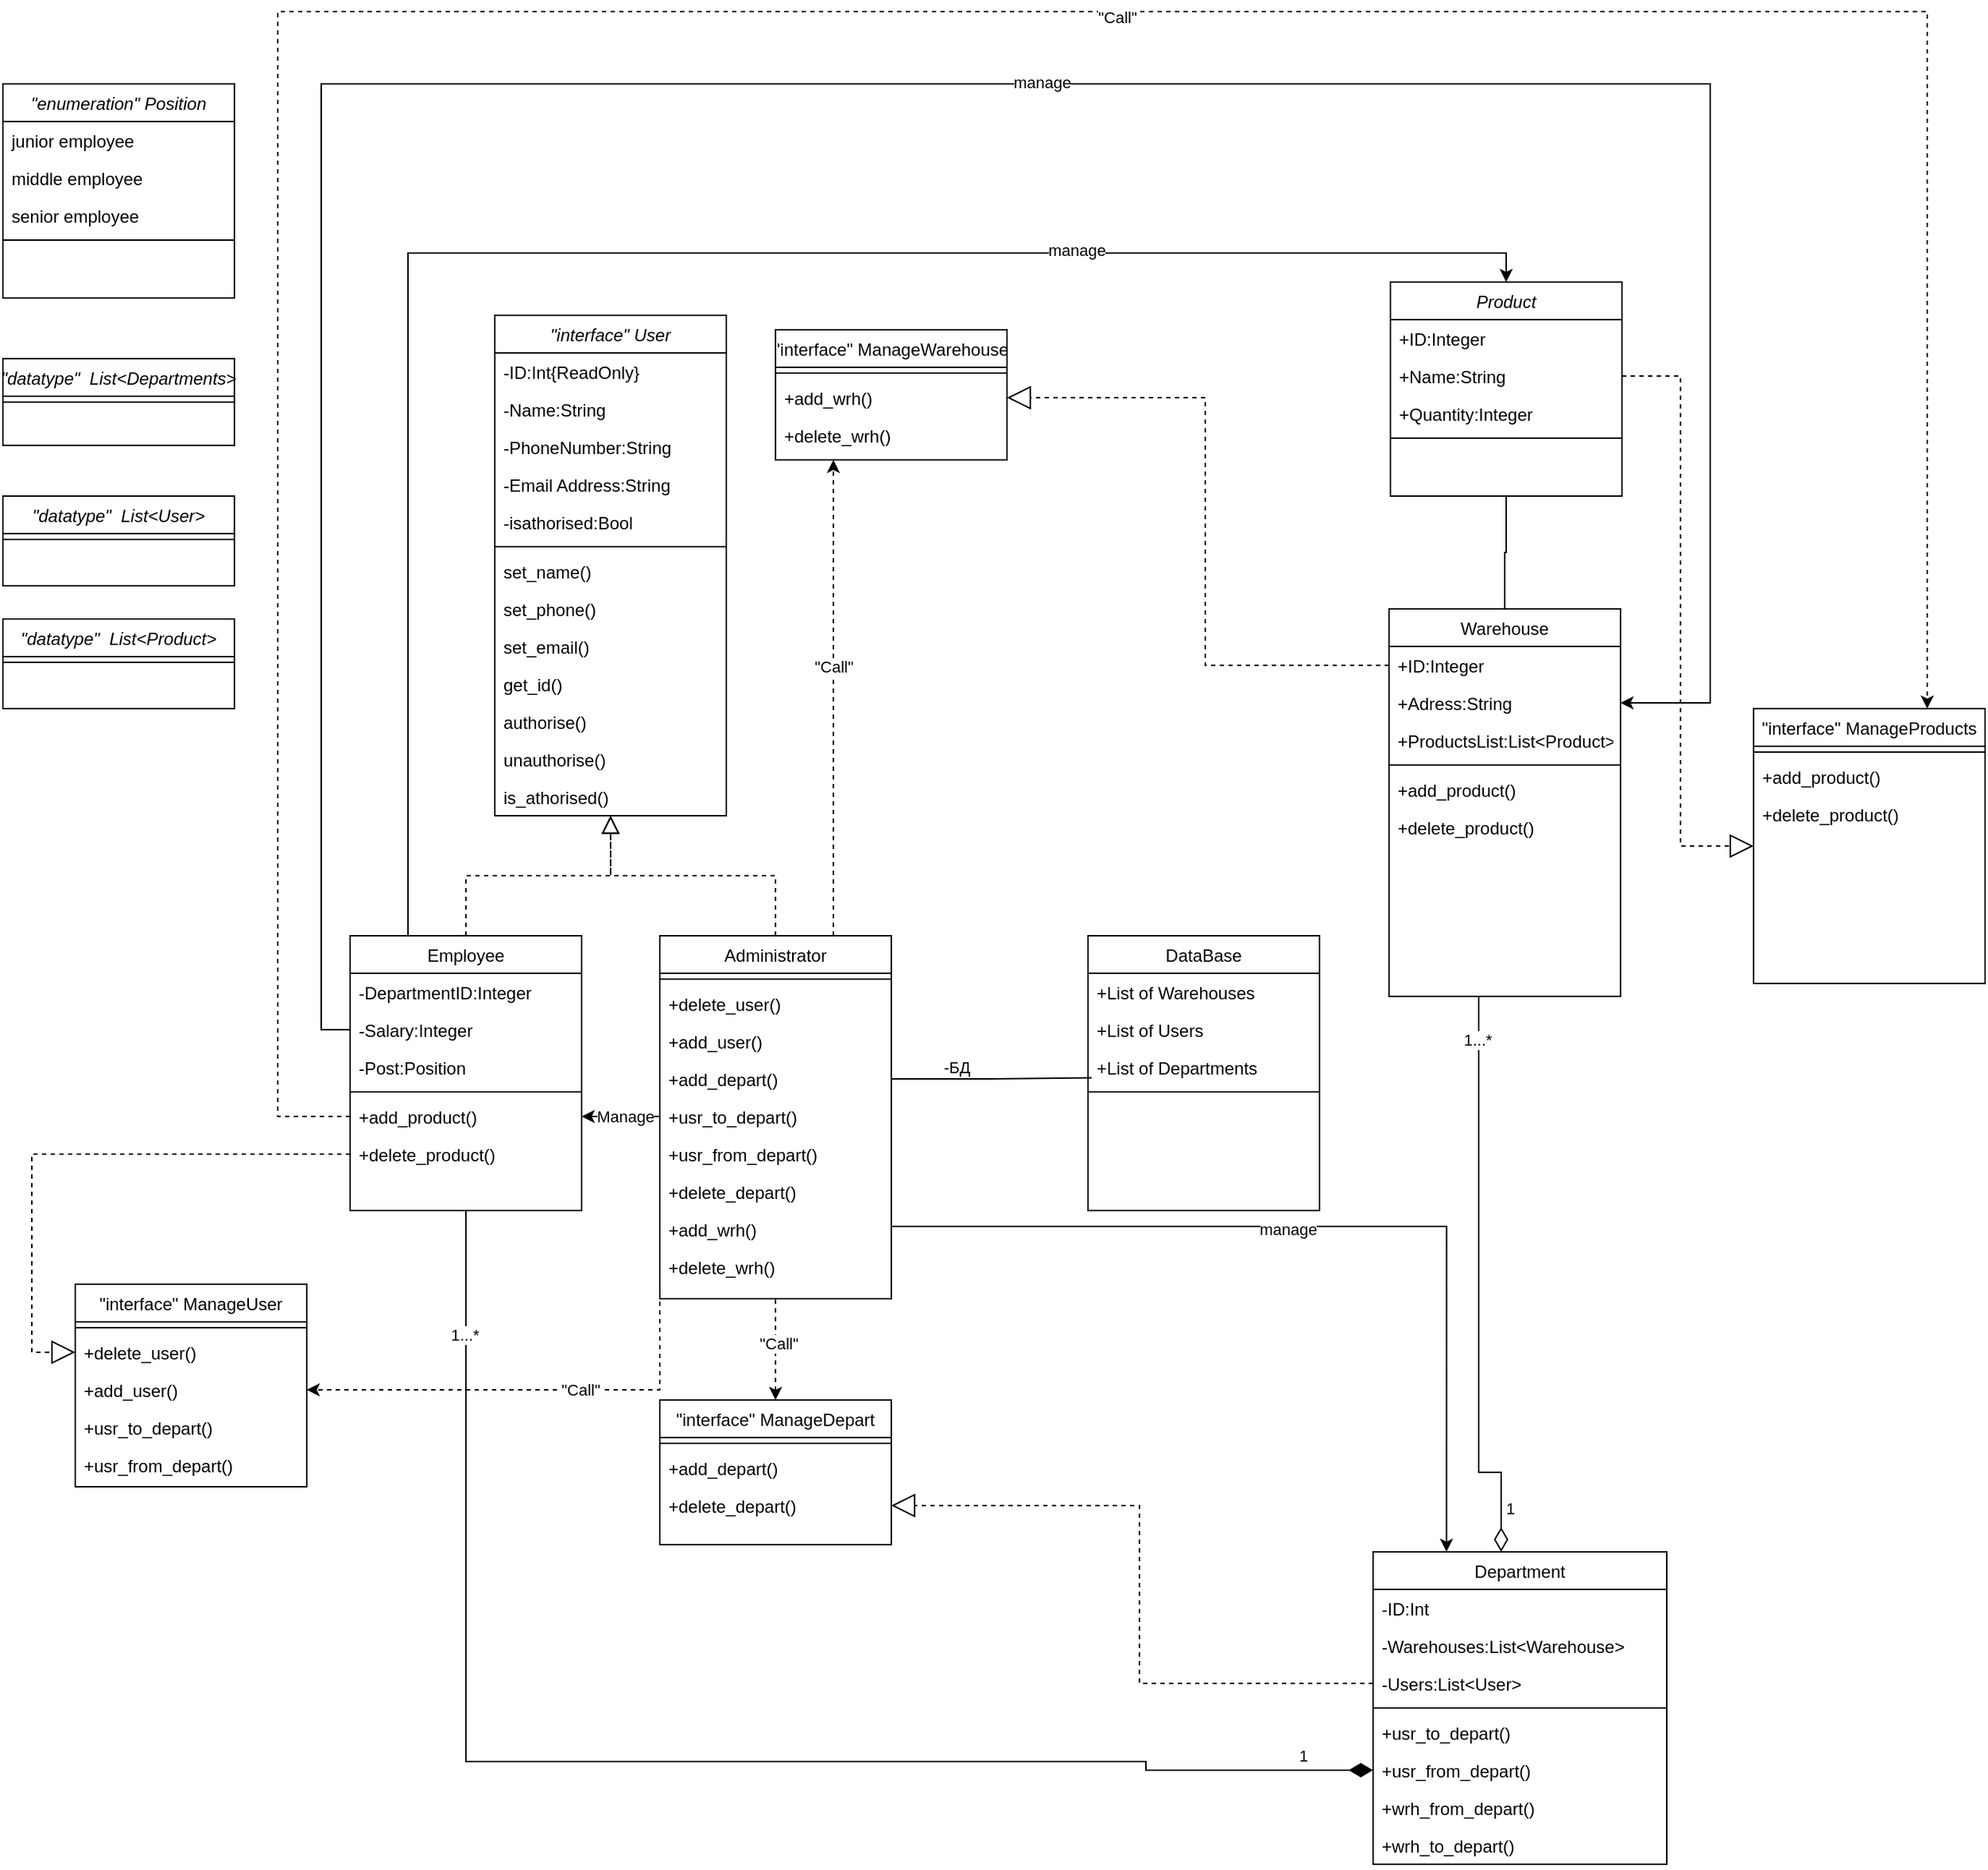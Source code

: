<mxfile version="24.0.5" type="device">
  <diagram id="C5RBs43oDa-KdzZeNtuy" name="Page-1">
    <mxGraphModel dx="3695" dy="2661" grid="1" gridSize="10" guides="1" tooltips="1" connect="1" arrows="1" fold="1" page="1" pageScale="1" pageWidth="827" pageHeight="1169" math="0" shadow="0">
      <root>
        <mxCell id="WIyWlLk6GJQsqaUBKTNV-0" />
        <mxCell id="WIyWlLk6GJQsqaUBKTNV-1" parent="WIyWlLk6GJQsqaUBKTNV-0" />
        <mxCell id="zkfFHV4jXpPFQw0GAbJ--0" value="&quot;interface&quot; User" style="swimlane;fontStyle=2;align=center;verticalAlign=top;childLayout=stackLayout;horizontal=1;startSize=26;horizontalStack=0;resizeParent=1;resizeLast=0;collapsible=1;marginBottom=0;rounded=0;shadow=0;strokeWidth=1;" parent="WIyWlLk6GJQsqaUBKTNV-1" vertex="1">
          <mxGeometry x="220" y="-210" width="160" height="346" as="geometry">
            <mxRectangle x="230" y="140" width="160" height="26" as="alternateBounds" />
          </mxGeometry>
        </mxCell>
        <mxCell id="sS9uM2p7L2tLssaOrAef-76" value="-ID:Int{ReadOnly}" style="text;align=left;verticalAlign=top;spacingLeft=4;spacingRight=4;overflow=hidden;rotatable=0;points=[[0,0.5],[1,0.5]];portConstraint=eastwest;" parent="zkfFHV4jXpPFQw0GAbJ--0" vertex="1">
          <mxGeometry y="26" width="160" height="26" as="geometry" />
        </mxCell>
        <mxCell id="zkfFHV4jXpPFQw0GAbJ--1" value="-Name:String" style="text;align=left;verticalAlign=top;spacingLeft=4;spacingRight=4;overflow=hidden;rotatable=0;points=[[0,0.5],[1,0.5]];portConstraint=eastwest;" parent="zkfFHV4jXpPFQw0GAbJ--0" vertex="1">
          <mxGeometry y="52" width="160" height="26" as="geometry" />
        </mxCell>
        <mxCell id="zkfFHV4jXpPFQw0GAbJ--2" value="-PhoneNumber:String" style="text;align=left;verticalAlign=top;spacingLeft=4;spacingRight=4;overflow=hidden;rotatable=0;points=[[0,0.5],[1,0.5]];portConstraint=eastwest;rounded=0;shadow=0;html=0;" parent="zkfFHV4jXpPFQw0GAbJ--0" vertex="1">
          <mxGeometry y="78" width="160" height="26" as="geometry" />
        </mxCell>
        <mxCell id="zkfFHV4jXpPFQw0GAbJ--3" value="-Email Address:String" style="text;align=left;verticalAlign=top;spacingLeft=4;spacingRight=4;overflow=hidden;rotatable=0;points=[[0,0.5],[1,0.5]];portConstraint=eastwest;rounded=0;shadow=0;html=0;" parent="zkfFHV4jXpPFQw0GAbJ--0" vertex="1">
          <mxGeometry y="104" width="160" height="26" as="geometry" />
        </mxCell>
        <mxCell id="sS9uM2p7L2tLssaOrAef-97" value="-isathorised:Bool" style="text;align=left;verticalAlign=top;spacingLeft=4;spacingRight=4;overflow=hidden;rotatable=0;points=[[0,0.5],[1,0.5]];portConstraint=eastwest;rounded=0;shadow=0;html=0;" parent="zkfFHV4jXpPFQw0GAbJ--0" vertex="1">
          <mxGeometry y="130" width="160" height="26" as="geometry" />
        </mxCell>
        <mxCell id="zkfFHV4jXpPFQw0GAbJ--4" value="" style="line;html=1;strokeWidth=1;align=left;verticalAlign=middle;spacingTop=-1;spacingLeft=3;spacingRight=3;rotatable=0;labelPosition=right;points=[];portConstraint=eastwest;" parent="zkfFHV4jXpPFQw0GAbJ--0" vertex="1">
          <mxGeometry y="156" width="160" height="8" as="geometry" />
        </mxCell>
        <mxCell id="sS9uM2p7L2tLssaOrAef-62" value="set_name()" style="text;align=left;verticalAlign=top;spacingLeft=4;spacingRight=4;overflow=hidden;rotatable=0;points=[[0,0.5],[1,0.5]];portConstraint=eastwest;rounded=0;shadow=0;html=0;" parent="zkfFHV4jXpPFQw0GAbJ--0" vertex="1">
          <mxGeometry y="164" width="160" height="26" as="geometry" />
        </mxCell>
        <mxCell id="sS9uM2p7L2tLssaOrAef-64" value="set_phone()" style="text;align=left;verticalAlign=top;spacingLeft=4;spacingRight=4;overflow=hidden;rotatable=0;points=[[0,0.5],[1,0.5]];portConstraint=eastwest;rounded=0;shadow=0;html=0;" parent="zkfFHV4jXpPFQw0GAbJ--0" vertex="1">
          <mxGeometry y="190" width="160" height="26" as="geometry" />
        </mxCell>
        <mxCell id="sS9uM2p7L2tLssaOrAef-63" value="set_email()" style="text;align=left;verticalAlign=top;spacingLeft=4;spacingRight=4;overflow=hidden;rotatable=0;points=[[0,0.5],[1,0.5]];portConstraint=eastwest;rounded=0;shadow=0;html=0;" parent="zkfFHV4jXpPFQw0GAbJ--0" vertex="1">
          <mxGeometry y="216" width="160" height="26" as="geometry" />
        </mxCell>
        <mxCell id="sS9uM2p7L2tLssaOrAef-95" value="get_id()" style="text;align=left;verticalAlign=top;spacingLeft=4;spacingRight=4;overflow=hidden;rotatable=0;points=[[0,0.5],[1,0.5]];portConstraint=eastwest;rounded=0;shadow=0;html=0;" parent="zkfFHV4jXpPFQw0GAbJ--0" vertex="1">
          <mxGeometry y="242" width="160" height="26" as="geometry" />
        </mxCell>
        <mxCell id="sS9uM2p7L2tLssaOrAef-98" value="authorise()" style="text;align=left;verticalAlign=top;spacingLeft=4;spacingRight=4;overflow=hidden;rotatable=0;points=[[0,0.5],[1,0.5]];portConstraint=eastwest;rounded=0;shadow=0;html=0;" parent="zkfFHV4jXpPFQw0GAbJ--0" vertex="1">
          <mxGeometry y="268" width="160" height="26" as="geometry" />
        </mxCell>
        <mxCell id="sS9uM2p7L2tLssaOrAef-99" value="unauthorise()" style="text;align=left;verticalAlign=top;spacingLeft=4;spacingRight=4;overflow=hidden;rotatable=0;points=[[0,0.5],[1,0.5]];portConstraint=eastwest;rounded=0;shadow=0;html=0;" parent="zkfFHV4jXpPFQw0GAbJ--0" vertex="1">
          <mxGeometry y="294" width="160" height="26" as="geometry" />
        </mxCell>
        <mxCell id="sS9uM2p7L2tLssaOrAef-100" value="is_athorised()" style="text;align=left;verticalAlign=top;spacingLeft=4;spacingRight=4;overflow=hidden;rotatable=0;points=[[0,0.5],[1,0.5]];portConstraint=eastwest;rounded=0;shadow=0;html=0;" parent="zkfFHV4jXpPFQw0GAbJ--0" vertex="1">
          <mxGeometry y="320" width="160" height="26" as="geometry" />
        </mxCell>
        <mxCell id="sS9uM2p7L2tLssaOrAef-124" style="edgeStyle=orthogonalEdgeStyle;rounded=0;orthogonalLoop=1;jettySize=auto;html=1;exitX=0.25;exitY=0;exitDx=0;exitDy=0;entryX=0.5;entryY=0;entryDx=0;entryDy=0;" parent="WIyWlLk6GJQsqaUBKTNV-1" source="zkfFHV4jXpPFQw0GAbJ--6" target="sS9uM2p7L2tLssaOrAef-20" edge="1">
          <mxGeometry relative="1" as="geometry" />
        </mxCell>
        <mxCell id="sS9uM2p7L2tLssaOrAef-125" value="manage" style="edgeLabel;html=1;align=center;verticalAlign=middle;resizable=0;points=[];" parent="sS9uM2p7L2tLssaOrAef-124" vertex="1" connectable="0">
          <mxGeometry x="0.493" y="2" relative="1" as="geometry">
            <mxPoint as="offset" />
          </mxGeometry>
        </mxCell>
        <mxCell id="zkfFHV4jXpPFQw0GAbJ--6" value="Employee" style="swimlane;fontStyle=0;align=center;verticalAlign=top;childLayout=stackLayout;horizontal=1;startSize=26;horizontalStack=0;resizeParent=1;resizeLast=0;collapsible=1;marginBottom=0;rounded=0;shadow=0;strokeWidth=1;" parent="WIyWlLk6GJQsqaUBKTNV-1" vertex="1">
          <mxGeometry x="120" y="219" width="160" height="190" as="geometry">
            <mxRectangle x="130" y="380" width="160" height="26" as="alternateBounds" />
          </mxGeometry>
        </mxCell>
        <mxCell id="sS9uM2p7L2tLssaOrAef-37" value="-DepartmentID:Integer" style="text;align=left;verticalAlign=top;spacingLeft=4;spacingRight=4;overflow=hidden;rotatable=0;points=[[0,0.5],[1,0.5]];portConstraint=eastwest;" parent="zkfFHV4jXpPFQw0GAbJ--6" vertex="1">
          <mxGeometry y="26" width="160" height="26" as="geometry" />
        </mxCell>
        <mxCell id="zkfFHV4jXpPFQw0GAbJ--8" value="-Salary:Integer" style="text;align=left;verticalAlign=top;spacingLeft=4;spacingRight=4;overflow=hidden;rotatable=0;points=[[0,0.5],[1,0.5]];portConstraint=eastwest;rounded=0;shadow=0;html=0;" parent="zkfFHV4jXpPFQw0GAbJ--6" vertex="1">
          <mxGeometry y="52" width="160" height="26" as="geometry" />
        </mxCell>
        <mxCell id="sS9uM2p7L2tLssaOrAef-0" value="-Post:Position" style="text;align=left;verticalAlign=top;spacingLeft=4;spacingRight=4;overflow=hidden;rotatable=0;points=[[0,0.5],[1,0.5]];portConstraint=eastwest;rounded=0;shadow=0;html=0;" parent="zkfFHV4jXpPFQw0GAbJ--6" vertex="1">
          <mxGeometry y="78" width="160" height="26" as="geometry" />
        </mxCell>
        <mxCell id="zkfFHV4jXpPFQw0GAbJ--9" value="" style="line;html=1;strokeWidth=1;align=left;verticalAlign=middle;spacingTop=-1;spacingLeft=3;spacingRight=3;rotatable=0;labelPosition=right;points=[];portConstraint=eastwest;" parent="zkfFHV4jXpPFQw0GAbJ--6" vertex="1">
          <mxGeometry y="104" width="160" height="8" as="geometry" />
        </mxCell>
        <mxCell id="sS9uM2p7L2tLssaOrAef-60" value="+add_product()" style="text;align=left;verticalAlign=top;spacingLeft=4;spacingRight=4;overflow=hidden;rotatable=0;points=[[0,0.5],[1,0.5]];portConstraint=eastwest;rounded=0;shadow=0;html=0;" parent="zkfFHV4jXpPFQw0GAbJ--6" vertex="1">
          <mxGeometry y="112" width="160" height="26" as="geometry" />
        </mxCell>
        <mxCell id="sS9uM2p7L2tLssaOrAef-61" value="+delete_product()" style="text;align=left;verticalAlign=top;spacingLeft=4;spacingRight=4;overflow=hidden;rotatable=0;points=[[0,0.5],[1,0.5]];portConstraint=eastwest;rounded=0;shadow=0;html=0;" parent="zkfFHV4jXpPFQw0GAbJ--6" vertex="1">
          <mxGeometry y="138" width="160" height="26" as="geometry" />
        </mxCell>
        <mxCell id="zkfFHV4jXpPFQw0GAbJ--12" value="" style="endArrow=block;endSize=10;endFill=0;shadow=0;strokeWidth=1;rounded=0;edgeStyle=elbowEdgeStyle;elbow=vertical;dashed=1;" parent="WIyWlLk6GJQsqaUBKTNV-1" source="zkfFHV4jXpPFQw0GAbJ--6" target="zkfFHV4jXpPFQw0GAbJ--0" edge="1">
          <mxGeometry width="160" relative="1" as="geometry">
            <mxPoint x="200" y="203" as="sourcePoint" />
            <mxPoint x="200" y="203" as="targetPoint" />
          </mxGeometry>
        </mxCell>
        <mxCell id="sS9uM2p7L2tLssaOrAef-120" style="edgeStyle=orthogonalEdgeStyle;rounded=0;orthogonalLoop=1;jettySize=auto;html=1;entryX=0.25;entryY=0;entryDx=0;entryDy=0;exitX=1;exitY=0.5;exitDx=0;exitDy=0;" parent="WIyWlLk6GJQsqaUBKTNV-1" source="sS9uM2p7L2tLssaOrAef-116" target="sS9uM2p7L2tLssaOrAef-45" edge="1">
          <mxGeometry relative="1" as="geometry">
            <Array as="points">
              <mxPoint x="494" y="420" />
              <mxPoint x="878" y="420" />
            </Array>
            <mxPoint x="590" y="420" as="sourcePoint" />
          </mxGeometry>
        </mxCell>
        <mxCell id="sS9uM2p7L2tLssaOrAef-122" value="manage" style="edgeLabel;html=1;align=center;verticalAlign=middle;resizable=0;points=[];" parent="sS9uM2p7L2tLssaOrAef-120" vertex="1" connectable="0">
          <mxGeometry x="-0.073" y="-2" relative="1" as="geometry">
            <mxPoint x="-7" as="offset" />
          </mxGeometry>
        </mxCell>
        <mxCell id="lRA7MdxwL0BFrBnsoR9K-35" style="edgeStyle=orthogonalEdgeStyle;rounded=0;orthogonalLoop=1;jettySize=auto;html=1;exitX=0.75;exitY=0;exitDx=0;exitDy=0;entryX=0.25;entryY=1;entryDx=0;entryDy=0;dashed=1;" edge="1" parent="WIyWlLk6GJQsqaUBKTNV-1" source="zkfFHV4jXpPFQw0GAbJ--13" target="lRA7MdxwL0BFrBnsoR9K-24">
          <mxGeometry relative="1" as="geometry" />
        </mxCell>
        <mxCell id="lRA7MdxwL0BFrBnsoR9K-36" value="&quot;Call&quot;" style="edgeLabel;html=1;align=center;verticalAlign=middle;resizable=0;points=[];" vertex="1" connectable="0" parent="lRA7MdxwL0BFrBnsoR9K-35">
          <mxGeometry x="0.13" relative="1" as="geometry">
            <mxPoint as="offset" />
          </mxGeometry>
        </mxCell>
        <mxCell id="zkfFHV4jXpPFQw0GAbJ--13" value="Administrator" style="swimlane;fontStyle=0;align=center;verticalAlign=top;childLayout=stackLayout;horizontal=1;startSize=26;horizontalStack=0;resizeParent=1;resizeLast=0;collapsible=1;marginBottom=0;rounded=0;shadow=0;strokeWidth=1;" parent="WIyWlLk6GJQsqaUBKTNV-1" vertex="1">
          <mxGeometry x="334" y="219" width="160" height="251" as="geometry">
            <mxRectangle x="340" y="380" width="170" height="26" as="alternateBounds" />
          </mxGeometry>
        </mxCell>
        <mxCell id="zkfFHV4jXpPFQw0GAbJ--15" value="" style="line;html=1;strokeWidth=1;align=left;verticalAlign=middle;spacingTop=-1;spacingLeft=3;spacingRight=3;rotatable=0;labelPosition=right;points=[];portConstraint=eastwest;" parent="zkfFHV4jXpPFQw0GAbJ--13" vertex="1">
          <mxGeometry y="26" width="160" height="8" as="geometry" />
        </mxCell>
        <mxCell id="sS9uM2p7L2tLssaOrAef-28" value="+delete_user()" style="text;align=left;verticalAlign=top;spacingLeft=4;spacingRight=4;overflow=hidden;rotatable=0;points=[[0,0.5],[1,0.5]];portConstraint=eastwest;rounded=0;shadow=0;html=0;" parent="zkfFHV4jXpPFQw0GAbJ--13" vertex="1">
          <mxGeometry y="34" width="160" height="26" as="geometry" />
        </mxCell>
        <mxCell id="sS9uM2p7L2tLssaOrAef-29" value="+add_user()" style="text;align=left;verticalAlign=top;spacingLeft=4;spacingRight=4;overflow=hidden;rotatable=0;points=[[0,0.5],[1,0.5]];portConstraint=eastwest;rounded=0;shadow=0;html=0;" parent="zkfFHV4jXpPFQw0GAbJ--13" vertex="1">
          <mxGeometry y="60" width="160" height="26" as="geometry" />
        </mxCell>
        <mxCell id="sS9uM2p7L2tLssaOrAef-79" value="+add_depart()" style="text;align=left;verticalAlign=top;spacingLeft=4;spacingRight=4;overflow=hidden;rotatable=0;points=[[0,0.5],[1,0.5]];portConstraint=eastwest;rounded=0;shadow=0;html=0;" parent="zkfFHV4jXpPFQw0GAbJ--13" vertex="1">
          <mxGeometry y="86" width="160" height="26" as="geometry" />
        </mxCell>
        <mxCell id="sS9uM2p7L2tLssaOrAef-110" value="+usr_to_depart()" style="text;align=left;verticalAlign=top;spacingLeft=4;spacingRight=4;overflow=hidden;rotatable=0;points=[[0,0.5],[1,0.5]];portConstraint=eastwest;rounded=0;shadow=0;html=0;" parent="zkfFHV4jXpPFQw0GAbJ--13" vertex="1">
          <mxGeometry y="112" width="160" height="26" as="geometry" />
        </mxCell>
        <mxCell id="sS9uM2p7L2tLssaOrAef-111" value="+usr_from_depart()" style="text;align=left;verticalAlign=top;spacingLeft=4;spacingRight=4;overflow=hidden;rotatable=0;points=[[0,0.5],[1,0.5]];portConstraint=eastwest;rounded=0;shadow=0;html=0;" parent="zkfFHV4jXpPFQw0GAbJ--13" vertex="1">
          <mxGeometry y="138" width="160" height="26" as="geometry" />
        </mxCell>
        <mxCell id="sS9uM2p7L2tLssaOrAef-80" value="+delete_depart()" style="text;align=left;verticalAlign=top;spacingLeft=4;spacingRight=4;overflow=hidden;rotatable=0;points=[[0,0.5],[1,0.5]];portConstraint=eastwest;rounded=0;shadow=0;html=0;" parent="zkfFHV4jXpPFQw0GAbJ--13" vertex="1">
          <mxGeometry y="164" width="160" height="26" as="geometry" />
        </mxCell>
        <mxCell id="sS9uM2p7L2tLssaOrAef-116" value="+add_wrh()" style="text;align=left;verticalAlign=top;spacingLeft=4;spacingRight=4;overflow=hidden;rotatable=0;points=[[0,0.5],[1,0.5]];portConstraint=eastwest;rounded=0;shadow=0;html=0;" parent="zkfFHV4jXpPFQw0GAbJ--13" vertex="1">
          <mxGeometry y="190" width="160" height="26" as="geometry" />
        </mxCell>
        <mxCell id="sS9uM2p7L2tLssaOrAef-117" value="+delete_wrh()" style="text;align=left;verticalAlign=top;spacingLeft=4;spacingRight=4;overflow=hidden;rotatable=0;points=[[0,0.5],[1,0.5]];portConstraint=eastwest;rounded=0;shadow=0;html=0;" parent="zkfFHV4jXpPFQw0GAbJ--13" vertex="1">
          <mxGeometry y="216" width="160" height="26" as="geometry" />
        </mxCell>
        <mxCell id="zkfFHV4jXpPFQw0GAbJ--16" value="" style="endArrow=block;endSize=10;endFill=0;shadow=0;strokeWidth=1;rounded=0;edgeStyle=elbowEdgeStyle;elbow=vertical;dashed=1;" parent="WIyWlLk6GJQsqaUBKTNV-1" source="zkfFHV4jXpPFQw0GAbJ--13" target="zkfFHV4jXpPFQw0GAbJ--0" edge="1">
          <mxGeometry width="160" relative="1" as="geometry">
            <mxPoint x="210" y="373" as="sourcePoint" />
            <mxPoint x="310" y="271" as="targetPoint" />
          </mxGeometry>
        </mxCell>
        <mxCell id="sS9uM2p7L2tLssaOrAef-92" style="edgeStyle=orthogonalEdgeStyle;rounded=0;orthogonalLoop=1;jettySize=auto;html=1;entryX=0.5;entryY=1;entryDx=0;entryDy=0;endArrow=none;endFill=0;" parent="WIyWlLk6GJQsqaUBKTNV-1" source="zkfFHV4jXpPFQw0GAbJ--17" target="sS9uM2p7L2tLssaOrAef-20" edge="1">
          <mxGeometry relative="1" as="geometry" />
        </mxCell>
        <mxCell id="lRA7MdxwL0BFrBnsoR9K-8" style="edgeStyle=orthogonalEdgeStyle;rounded=0;orthogonalLoop=1;jettySize=auto;html=1;exitX=1;exitY=0.5;exitDx=0;exitDy=0;entryX=0;entryY=0.5;entryDx=0;entryDy=0;endArrow=block;endFill=0;dashed=1;endSize=14;" edge="1" parent="WIyWlLk6GJQsqaUBKTNV-1" source="sS9uM2p7L2tLssaOrAef-24" target="lRA7MdxwL0BFrBnsoR9K-0">
          <mxGeometry relative="1" as="geometry" />
        </mxCell>
        <mxCell id="zkfFHV4jXpPFQw0GAbJ--17" value="Warehouse" style="swimlane;fontStyle=0;align=center;verticalAlign=top;childLayout=stackLayout;horizontal=1;startSize=26;horizontalStack=0;resizeParent=1;resizeLast=0;collapsible=1;marginBottom=0;rounded=0;shadow=0;strokeWidth=1;" parent="WIyWlLk6GJQsqaUBKTNV-1" vertex="1">
          <mxGeometry x="838" y="-7" width="160" height="268" as="geometry">
            <mxRectangle x="550" y="140" width="160" height="26" as="alternateBounds" />
          </mxGeometry>
        </mxCell>
        <mxCell id="sS9uM2p7L2tLssaOrAef-36" value="+ID:Integer" style="text;align=left;verticalAlign=top;spacingLeft=4;spacingRight=4;overflow=hidden;rotatable=0;points=[[0,0.5],[1,0.5]];portConstraint=eastwest;" parent="zkfFHV4jXpPFQw0GAbJ--17" vertex="1">
          <mxGeometry y="26" width="160" height="26" as="geometry" />
        </mxCell>
        <mxCell id="zkfFHV4jXpPFQw0GAbJ--19" value="+Adress:String" style="text;align=left;verticalAlign=top;spacingLeft=4;spacingRight=4;overflow=hidden;rotatable=0;points=[[0,0.5],[1,0.5]];portConstraint=eastwest;rounded=0;shadow=0;html=0;" parent="zkfFHV4jXpPFQw0GAbJ--17" vertex="1">
          <mxGeometry y="52" width="160" height="26" as="geometry" />
        </mxCell>
        <mxCell id="sS9uM2p7L2tLssaOrAef-30" value="+ProductsList:List&lt;Product&gt;" style="text;align=left;verticalAlign=top;spacingLeft=4;spacingRight=4;overflow=hidden;rotatable=0;points=[[0,0.5],[1,0.5]];portConstraint=eastwest;" parent="zkfFHV4jXpPFQw0GAbJ--17" vertex="1">
          <mxGeometry y="78" width="160" height="26" as="geometry" />
        </mxCell>
        <mxCell id="zkfFHV4jXpPFQw0GAbJ--23" value="" style="line;html=1;strokeWidth=1;align=left;verticalAlign=middle;spacingTop=-1;spacingLeft=3;spacingRight=3;rotatable=0;labelPosition=right;points=[];portConstraint=eastwest;" parent="zkfFHV4jXpPFQw0GAbJ--17" vertex="1">
          <mxGeometry y="104" width="160" height="8" as="geometry" />
        </mxCell>
        <mxCell id="sS9uM2p7L2tLssaOrAef-101" value="+add_product()" style="text;align=left;verticalAlign=top;spacingLeft=4;spacingRight=4;overflow=hidden;rotatable=0;points=[[0,0.5],[1,0.5]];portConstraint=eastwest;rounded=0;shadow=0;html=0;" parent="zkfFHV4jXpPFQw0GAbJ--17" vertex="1">
          <mxGeometry y="112" width="160" height="26" as="geometry" />
        </mxCell>
        <mxCell id="sS9uM2p7L2tLssaOrAef-102" value="+delete_product()" style="text;align=left;verticalAlign=top;spacingLeft=4;spacingRight=4;overflow=hidden;rotatable=0;points=[[0,0.5],[1,0.5]];portConstraint=eastwest;rounded=0;shadow=0;html=0;" parent="zkfFHV4jXpPFQw0GAbJ--17" vertex="1">
          <mxGeometry y="138" width="160" height="26" as="geometry" />
        </mxCell>
        <mxCell id="sS9uM2p7L2tLssaOrAef-1" value="&quot;enumeration&quot; Position" style="swimlane;fontStyle=2;align=center;verticalAlign=top;childLayout=stackLayout;horizontal=1;startSize=26;horizontalStack=0;resizeParent=1;resizeLast=0;collapsible=1;marginBottom=0;rounded=0;shadow=0;strokeWidth=1;" parent="WIyWlLk6GJQsqaUBKTNV-1" vertex="1">
          <mxGeometry x="-120" y="-370" width="160" height="148" as="geometry">
            <mxRectangle x="230" y="140" width="160" height="26" as="alternateBounds" />
          </mxGeometry>
        </mxCell>
        <mxCell id="sS9uM2p7L2tLssaOrAef-2" value="junior employee" style="text;align=left;verticalAlign=top;spacingLeft=4;spacingRight=4;overflow=hidden;rotatable=0;points=[[0,0.5],[1,0.5]];portConstraint=eastwest;" parent="sS9uM2p7L2tLssaOrAef-1" vertex="1">
          <mxGeometry y="26" width="160" height="26" as="geometry" />
        </mxCell>
        <mxCell id="sS9uM2p7L2tLssaOrAef-3" value="middle employee" style="text;align=left;verticalAlign=top;spacingLeft=4;spacingRight=4;overflow=hidden;rotatable=0;points=[[0,0.5],[1,0.5]];portConstraint=eastwest;rounded=0;shadow=0;html=0;" parent="sS9uM2p7L2tLssaOrAef-1" vertex="1">
          <mxGeometry y="52" width="160" height="26" as="geometry" />
        </mxCell>
        <mxCell id="sS9uM2p7L2tLssaOrAef-4" value="senior employee" style="text;align=left;verticalAlign=top;spacingLeft=4;spacingRight=4;overflow=hidden;rotatable=0;points=[[0,0.5],[1,0.5]];portConstraint=eastwest;rounded=0;shadow=0;html=0;" parent="sS9uM2p7L2tLssaOrAef-1" vertex="1">
          <mxGeometry y="78" width="160" height="26" as="geometry" />
        </mxCell>
        <mxCell id="sS9uM2p7L2tLssaOrAef-5" value="" style="line;html=1;strokeWidth=1;align=left;verticalAlign=middle;spacingTop=-1;spacingLeft=3;spacingRight=3;rotatable=0;labelPosition=right;points=[];portConstraint=eastwest;" parent="sS9uM2p7L2tLssaOrAef-1" vertex="1">
          <mxGeometry y="104" width="160" height="8" as="geometry" />
        </mxCell>
        <mxCell id="sS9uM2p7L2tLssaOrAef-20" value="Product" style="swimlane;fontStyle=2;align=center;verticalAlign=top;childLayout=stackLayout;horizontal=1;startSize=26;horizontalStack=0;resizeParent=1;resizeLast=0;collapsible=1;marginBottom=0;rounded=0;shadow=0;strokeWidth=1;" parent="WIyWlLk6GJQsqaUBKTNV-1" vertex="1">
          <mxGeometry x="839" y="-233" width="160" height="148" as="geometry">
            <mxRectangle x="230" y="140" width="160" height="26" as="alternateBounds" />
          </mxGeometry>
        </mxCell>
        <mxCell id="sS9uM2p7L2tLssaOrAef-21" value="+ID:Integer" style="text;align=left;verticalAlign=top;spacingLeft=4;spacingRight=4;overflow=hidden;rotatable=0;points=[[0,0.5],[1,0.5]];portConstraint=eastwest;" parent="sS9uM2p7L2tLssaOrAef-20" vertex="1">
          <mxGeometry y="26" width="160" height="26" as="geometry" />
        </mxCell>
        <mxCell id="sS9uM2p7L2tLssaOrAef-24" value="+Name:String" style="text;align=left;verticalAlign=top;spacingLeft=4;spacingRight=4;overflow=hidden;rotatable=0;points=[[0,0.5],[1,0.5]];portConstraint=eastwest;" parent="sS9uM2p7L2tLssaOrAef-20" vertex="1">
          <mxGeometry y="52" width="160" height="26" as="geometry" />
        </mxCell>
        <mxCell id="sS9uM2p7L2tLssaOrAef-22" value="+Quantity:Integer" style="text;align=left;verticalAlign=top;spacingLeft=4;spacingRight=4;overflow=hidden;rotatable=0;points=[[0,0.5],[1,0.5]];portConstraint=eastwest;" parent="sS9uM2p7L2tLssaOrAef-20" vertex="1">
          <mxGeometry y="78" width="160" height="26" as="geometry" />
        </mxCell>
        <mxCell id="sS9uM2p7L2tLssaOrAef-23" value="" style="line;html=1;strokeWidth=1;align=left;verticalAlign=middle;spacingTop=-1;spacingLeft=3;spacingRight=3;rotatable=0;labelPosition=right;points=[];portConstraint=eastwest;" parent="sS9uM2p7L2tLssaOrAef-20" vertex="1">
          <mxGeometry y="104" width="160" height="8" as="geometry" />
        </mxCell>
        <mxCell id="sS9uM2p7L2tLssaOrAef-45" value="Department" style="swimlane;fontStyle=0;align=center;verticalAlign=top;childLayout=stackLayout;horizontal=1;startSize=26;horizontalStack=0;resizeParent=1;resizeLast=0;collapsible=1;marginBottom=0;rounded=0;shadow=0;strokeWidth=1;" parent="WIyWlLk6GJQsqaUBKTNV-1" vertex="1">
          <mxGeometry x="827" y="645" width="203" height="216" as="geometry">
            <mxRectangle x="550" y="140" width="160" height="26" as="alternateBounds" />
          </mxGeometry>
        </mxCell>
        <mxCell id="sS9uM2p7L2tLssaOrAef-46" value="-ID:Int" style="text;align=left;verticalAlign=top;spacingLeft=4;spacingRight=4;overflow=hidden;rotatable=0;points=[[0,0.5],[1,0.5]];portConstraint=eastwest;" parent="sS9uM2p7L2tLssaOrAef-45" vertex="1">
          <mxGeometry y="26" width="203" height="26" as="geometry" />
        </mxCell>
        <mxCell id="sS9uM2p7L2tLssaOrAef-91" value="-Warehouses:List&lt;Warehouse&gt;" style="text;align=left;verticalAlign=top;spacingLeft=4;spacingRight=4;overflow=hidden;rotatable=0;points=[[0,0.5],[1,0.5]];portConstraint=eastwest;rounded=0;shadow=0;html=0;" parent="sS9uM2p7L2tLssaOrAef-45" vertex="1">
          <mxGeometry y="52" width="203" height="26" as="geometry" />
        </mxCell>
        <mxCell id="sS9uM2p7L2tLssaOrAef-56" value="-Users:List&lt;User&gt;" style="text;align=left;verticalAlign=top;spacingLeft=4;spacingRight=4;overflow=hidden;rotatable=0;points=[[0,0.5],[1,0.5]];portConstraint=eastwest;rounded=0;shadow=0;html=0;" parent="sS9uM2p7L2tLssaOrAef-45" vertex="1">
          <mxGeometry y="78" width="203" height="26" as="geometry" />
        </mxCell>
        <mxCell id="sS9uM2p7L2tLssaOrAef-53" value="" style="line;html=1;strokeWidth=1;align=left;verticalAlign=middle;spacingTop=-1;spacingLeft=3;spacingRight=3;rotatable=0;labelPosition=right;points=[];portConstraint=eastwest;" parent="sS9uM2p7L2tLssaOrAef-45" vertex="1">
          <mxGeometry y="104" width="203" height="8" as="geometry" />
        </mxCell>
        <mxCell id="sS9uM2p7L2tLssaOrAef-108" value="+usr_to_depart()" style="text;align=left;verticalAlign=top;spacingLeft=4;spacingRight=4;overflow=hidden;rotatable=0;points=[[0,0.5],[1,0.5]];portConstraint=eastwest;rounded=0;shadow=0;html=0;" parent="sS9uM2p7L2tLssaOrAef-45" vertex="1">
          <mxGeometry y="112" width="203" height="26" as="geometry" />
        </mxCell>
        <mxCell id="sS9uM2p7L2tLssaOrAef-109" value="+usr_from_depart()" style="text;align=left;verticalAlign=top;spacingLeft=4;spacingRight=4;overflow=hidden;rotatable=0;points=[[0,0.5],[1,0.5]];portConstraint=eastwest;rounded=0;shadow=0;html=0;" parent="sS9uM2p7L2tLssaOrAef-45" vertex="1">
          <mxGeometry y="138" width="203" height="26" as="geometry" />
        </mxCell>
        <mxCell id="sS9uM2p7L2tLssaOrAef-112" value="+wrh_from_depart()" style="text;align=left;verticalAlign=top;spacingLeft=4;spacingRight=4;overflow=hidden;rotatable=0;points=[[0,0.5],[1,0.5]];portConstraint=eastwest;rounded=0;shadow=0;html=0;" parent="sS9uM2p7L2tLssaOrAef-45" vertex="1">
          <mxGeometry y="164" width="203" height="26" as="geometry" />
        </mxCell>
        <mxCell id="sS9uM2p7L2tLssaOrAef-113" value="+wrh_to_depart()" style="text;align=left;verticalAlign=top;spacingLeft=4;spacingRight=4;overflow=hidden;rotatable=0;points=[[0,0.5],[1,0.5]];portConstraint=eastwest;rounded=0;shadow=0;html=0;" parent="sS9uM2p7L2tLssaOrAef-45" vertex="1">
          <mxGeometry y="190" width="203" height="26" as="geometry" />
        </mxCell>
        <mxCell id="sS9uM2p7L2tLssaOrAef-65" value="1" style="endArrow=none;html=1;endSize=12;startArrow=diamondThin;startSize=14;startFill=1;edgeStyle=orthogonalEdgeStyle;align=left;verticalAlign=bottom;rounded=0;endFill=0;entryX=0.5;entryY=1;entryDx=0;entryDy=0;exitX=0;exitY=0.5;exitDx=0;exitDy=0;" parent="WIyWlLk6GJQsqaUBKTNV-1" source="sS9uM2p7L2tLssaOrAef-109" target="zkfFHV4jXpPFQw0GAbJ--6" edge="1">
          <mxGeometry x="-0.895" y="-1" relative="1" as="geometry">
            <mxPoint x="520" y="750" as="sourcePoint" />
            <mxPoint x="220" y="550" as="targetPoint" />
            <Array as="points">
              <mxPoint x="670" y="796" />
              <mxPoint x="670" y="790" />
              <mxPoint x="200" y="790" />
            </Array>
            <mxPoint as="offset" />
          </mxGeometry>
        </mxCell>
        <mxCell id="sS9uM2p7L2tLssaOrAef-67" value="1...*" style="edgeLabel;html=1;align=center;verticalAlign=middle;resizable=0;points=[];" parent="sS9uM2p7L2tLssaOrAef-65" vertex="1" connectable="0">
          <mxGeometry x="0.832" y="-1" relative="1" as="geometry">
            <mxPoint x="-2" y="1" as="offset" />
          </mxGeometry>
        </mxCell>
        <mxCell id="sS9uM2p7L2tLssaOrAef-77" value="1" style="endArrow=none;html=1;endSize=12;startArrow=diamondThin;startSize=14;startFill=0;edgeStyle=orthogonalEdgeStyle;align=left;verticalAlign=bottom;rounded=0;exitX=0.5;exitY=0;exitDx=0;exitDy=0;endFill=0;entryX=0.5;entryY=1;entryDx=0;entryDy=0;" parent="WIyWlLk6GJQsqaUBKTNV-1" edge="1">
          <mxGeometry x="-0.895" y="-1" relative="1" as="geometry">
            <mxPoint x="915.5" y="645" as="sourcePoint" />
            <mxPoint x="905" y="261" as="targetPoint" />
            <mxPoint as="offset" />
            <Array as="points">
              <mxPoint x="916" y="590" />
              <mxPoint x="900" y="590" />
              <mxPoint x="900" y="261" />
            </Array>
          </mxGeometry>
        </mxCell>
        <mxCell id="sS9uM2p7L2tLssaOrAef-78" value="1...*" style="edgeLabel;html=1;align=center;verticalAlign=middle;resizable=0;points=[];" parent="sS9uM2p7L2tLssaOrAef-77" vertex="1" connectable="0">
          <mxGeometry x="0.832" y="-1" relative="1" as="geometry">
            <mxPoint x="-2" y="1" as="offset" />
          </mxGeometry>
        </mxCell>
        <mxCell id="sS9uM2p7L2tLssaOrAef-119" style="edgeStyle=orthogonalEdgeStyle;rounded=0;orthogonalLoop=1;jettySize=auto;html=1;exitX=0;exitY=0.5;exitDx=0;exitDy=0;entryX=1;entryY=0.5;entryDx=0;entryDy=0;" parent="WIyWlLk6GJQsqaUBKTNV-1" source="zkfFHV4jXpPFQw0GAbJ--8" target="zkfFHV4jXpPFQw0GAbJ--19" edge="1">
          <mxGeometry relative="1" as="geometry">
            <Array as="points">
              <mxPoint x="100" y="284" />
              <mxPoint x="100" y="-370" />
              <mxPoint x="1060" y="-370" />
              <mxPoint x="1060" y="58" />
            </Array>
          </mxGeometry>
        </mxCell>
        <mxCell id="sS9uM2p7L2tLssaOrAef-123" value="manage" style="edgeLabel;html=1;align=center;verticalAlign=middle;resizable=0;points=[];" parent="sS9uM2p7L2tLssaOrAef-119" vertex="1" connectable="0">
          <mxGeometry x="0.103" y="1" relative="1" as="geometry">
            <mxPoint as="offset" />
          </mxGeometry>
        </mxCell>
        <mxCell id="sS9uM2p7L2tLssaOrAef-131" value="DataBase" style="swimlane;fontStyle=0;align=center;verticalAlign=top;childLayout=stackLayout;horizontal=1;startSize=26;horizontalStack=0;resizeParent=1;resizeLast=0;collapsible=1;marginBottom=0;rounded=0;shadow=0;strokeWidth=1;" parent="WIyWlLk6GJQsqaUBKTNV-1" vertex="1">
          <mxGeometry x="630" y="219" width="160" height="190" as="geometry">
            <mxRectangle x="130" y="380" width="160" height="26" as="alternateBounds" />
          </mxGeometry>
        </mxCell>
        <mxCell id="sS9uM2p7L2tLssaOrAef-142" value="+List of Warehouses " style="text;align=left;verticalAlign=top;spacingLeft=4;spacingRight=4;overflow=hidden;rotatable=0;points=[[0,0.5],[1,0.5]];portConstraint=eastwest;" parent="sS9uM2p7L2tLssaOrAef-131" vertex="1">
          <mxGeometry y="26" width="160" height="26" as="geometry" />
        </mxCell>
        <mxCell id="sS9uM2p7L2tLssaOrAef-143" value="+List of Users" style="text;align=left;verticalAlign=top;spacingLeft=4;spacingRight=4;overflow=hidden;rotatable=0;points=[[0,0.5],[1,0.5]];portConstraint=eastwest;" parent="sS9uM2p7L2tLssaOrAef-131" vertex="1">
          <mxGeometry y="52" width="160" height="26" as="geometry" />
        </mxCell>
        <mxCell id="sS9uM2p7L2tLssaOrAef-144" value="+List of Departments" style="text;align=left;verticalAlign=top;spacingLeft=4;spacingRight=4;overflow=hidden;rotatable=0;points=[[0,0.5],[1,0.5]];portConstraint=eastwest;" parent="sS9uM2p7L2tLssaOrAef-131" vertex="1">
          <mxGeometry y="78" width="160" height="26" as="geometry" />
        </mxCell>
        <mxCell id="sS9uM2p7L2tLssaOrAef-135" value="" style="line;html=1;strokeWidth=1;align=left;verticalAlign=middle;spacingTop=-1;spacingLeft=3;spacingRight=3;rotatable=0;labelPosition=right;points=[];portConstraint=eastwest;" parent="sS9uM2p7L2tLssaOrAef-131" vertex="1">
          <mxGeometry y="104" width="160" height="8" as="geometry" />
        </mxCell>
        <mxCell id="sS9uM2p7L2tLssaOrAef-140" style="edgeStyle=orthogonalEdgeStyle;rounded=0;orthogonalLoop=1;jettySize=auto;html=1;exitX=1;exitY=0.5;exitDx=0;exitDy=0;entryX=0.016;entryY=0.78;entryDx=0;entryDy=0;endArrow=none;endFill=0;entryPerimeter=0;" parent="WIyWlLk6GJQsqaUBKTNV-1" source="sS9uM2p7L2tLssaOrAef-79" target="sS9uM2p7L2tLssaOrAef-144" edge="1">
          <mxGeometry relative="1" as="geometry" />
        </mxCell>
        <mxCell id="sS9uM2p7L2tLssaOrAef-141" value="-БД" style="edgeLabel;html=1;align=center;verticalAlign=middle;resizable=0;points=[];" parent="sS9uM2p7L2tLssaOrAef-140" vertex="1" connectable="0">
          <mxGeometry x="-0.145" y="-4" relative="1" as="geometry">
            <mxPoint x="-15" y="-12" as="offset" />
          </mxGeometry>
        </mxCell>
        <mxCell id="sS9uM2p7L2tLssaOrAef-145" value="&quot;datatype&quot;  List&lt;Departments&gt;" style="swimlane;fontStyle=2;align=center;verticalAlign=top;childLayout=stackLayout;horizontal=1;startSize=26;horizontalStack=0;resizeParent=1;resizeLast=0;collapsible=1;marginBottom=0;rounded=0;shadow=0;strokeWidth=1;" parent="WIyWlLk6GJQsqaUBKTNV-1" vertex="1">
          <mxGeometry x="-120" y="-180" width="160" height="60" as="geometry">
            <mxRectangle x="230" y="140" width="160" height="26" as="alternateBounds" />
          </mxGeometry>
        </mxCell>
        <mxCell id="sS9uM2p7L2tLssaOrAef-149" value="" style="line;html=1;strokeWidth=1;align=left;verticalAlign=middle;spacingTop=-1;spacingLeft=3;spacingRight=3;rotatable=0;labelPosition=right;points=[];portConstraint=eastwest;" parent="sS9uM2p7L2tLssaOrAef-145" vertex="1">
          <mxGeometry y="26" width="160" height="8" as="geometry" />
        </mxCell>
        <mxCell id="sS9uM2p7L2tLssaOrAef-150" value="&quot;datatype&quot;  List&lt;User&gt;" style="swimlane;fontStyle=2;align=center;verticalAlign=top;childLayout=stackLayout;horizontal=1;startSize=26;horizontalStack=0;resizeParent=1;resizeLast=0;collapsible=1;marginBottom=0;rounded=0;shadow=0;strokeWidth=1;" parent="WIyWlLk6GJQsqaUBKTNV-1" vertex="1">
          <mxGeometry x="-120" y="-85" width="160" height="62" as="geometry">
            <mxRectangle x="230" y="140" width="160" height="26" as="alternateBounds" />
          </mxGeometry>
        </mxCell>
        <mxCell id="sS9uM2p7L2tLssaOrAef-151" value="" style="line;html=1;strokeWidth=1;align=left;verticalAlign=middle;spacingTop=-1;spacingLeft=3;spacingRight=3;rotatable=0;labelPosition=right;points=[];portConstraint=eastwest;" parent="sS9uM2p7L2tLssaOrAef-150" vertex="1">
          <mxGeometry y="26" width="160" height="8" as="geometry" />
        </mxCell>
        <mxCell id="sS9uM2p7L2tLssaOrAef-152" value="&quot;datatype&quot;  List&lt;Product&gt;" style="swimlane;fontStyle=2;align=center;verticalAlign=top;childLayout=stackLayout;horizontal=1;startSize=26;horizontalStack=0;resizeParent=1;resizeLast=0;collapsible=1;marginBottom=0;rounded=0;shadow=0;strokeWidth=1;" parent="WIyWlLk6GJQsqaUBKTNV-1" vertex="1">
          <mxGeometry x="-120" width="160" height="62" as="geometry">
            <mxRectangle x="230" y="140" width="160" height="26" as="alternateBounds" />
          </mxGeometry>
        </mxCell>
        <mxCell id="sS9uM2p7L2tLssaOrAef-153" value="" style="line;html=1;strokeWidth=1;align=left;verticalAlign=middle;spacingTop=-1;spacingLeft=3;spacingRight=3;rotatable=0;labelPosition=right;points=[];portConstraint=eastwest;" parent="sS9uM2p7L2tLssaOrAef-152" vertex="1">
          <mxGeometry y="26" width="160" height="8" as="geometry" />
        </mxCell>
        <mxCell id="lRA7MdxwL0BFrBnsoR9K-0" value="&quot;interface&quot; ManageProducts" style="swimlane;fontStyle=0;align=center;verticalAlign=top;childLayout=stackLayout;horizontal=1;startSize=26;horizontalStack=0;resizeParent=1;resizeLast=0;collapsible=1;marginBottom=0;rounded=0;shadow=0;strokeWidth=1;" vertex="1" parent="WIyWlLk6GJQsqaUBKTNV-1">
          <mxGeometry x="1090" y="62" width="160" height="190" as="geometry">
            <mxRectangle x="130" y="380" width="160" height="26" as="alternateBounds" />
          </mxGeometry>
        </mxCell>
        <mxCell id="lRA7MdxwL0BFrBnsoR9K-4" value="" style="line;html=1;strokeWidth=1;align=left;verticalAlign=middle;spacingTop=-1;spacingLeft=3;spacingRight=3;rotatable=0;labelPosition=right;points=[];portConstraint=eastwest;" vertex="1" parent="lRA7MdxwL0BFrBnsoR9K-0">
          <mxGeometry y="26" width="160" height="8" as="geometry" />
        </mxCell>
        <mxCell id="lRA7MdxwL0BFrBnsoR9K-5" value="+add_product()" style="text;align=left;verticalAlign=top;spacingLeft=4;spacingRight=4;overflow=hidden;rotatable=0;points=[[0,0.5],[1,0.5]];portConstraint=eastwest;rounded=0;shadow=0;html=0;" vertex="1" parent="lRA7MdxwL0BFrBnsoR9K-0">
          <mxGeometry y="34" width="160" height="26" as="geometry" />
        </mxCell>
        <mxCell id="lRA7MdxwL0BFrBnsoR9K-6" value="+delete_product()" style="text;align=left;verticalAlign=top;spacingLeft=4;spacingRight=4;overflow=hidden;rotatable=0;points=[[0,0.5],[1,0.5]];portConstraint=eastwest;rounded=0;shadow=0;html=0;" vertex="1" parent="lRA7MdxwL0BFrBnsoR9K-0">
          <mxGeometry y="60" width="160" height="26" as="geometry" />
        </mxCell>
        <mxCell id="lRA7MdxwL0BFrBnsoR9K-7" style="edgeStyle=orthogonalEdgeStyle;rounded=0;orthogonalLoop=1;jettySize=auto;html=1;exitX=0;exitY=0.5;exitDx=0;exitDy=0;entryX=0.75;entryY=0;entryDx=0;entryDy=0;dashed=1;" edge="1" parent="WIyWlLk6GJQsqaUBKTNV-1" source="sS9uM2p7L2tLssaOrAef-60" target="lRA7MdxwL0BFrBnsoR9K-0">
          <mxGeometry relative="1" as="geometry">
            <Array as="points">
              <mxPoint x="70" y="344" />
              <mxPoint x="70" y="-420" />
              <mxPoint x="1210" y="-420" />
            </Array>
          </mxGeometry>
        </mxCell>
        <mxCell id="lRA7MdxwL0BFrBnsoR9K-9" value="&quot;Call&quot;" style="edgeLabel;html=1;align=center;verticalAlign=middle;resizable=0;points=[];" vertex="1" connectable="0" parent="lRA7MdxwL0BFrBnsoR9K-7">
          <mxGeometry x="0.158" y="-4" relative="1" as="geometry">
            <mxPoint x="-17" as="offset" />
          </mxGeometry>
        </mxCell>
        <mxCell id="lRA7MdxwL0BFrBnsoR9K-21" style="edgeStyle=orthogonalEdgeStyle;rounded=0;orthogonalLoop=1;jettySize=auto;html=1;exitX=0.5;exitY=0;exitDx=0;exitDy=0;entryX=0.5;entryY=1;entryDx=0;entryDy=0;endArrow=none;endFill=0;startArrow=classic;startFill=1;dashed=1;" edge="1" parent="WIyWlLk6GJQsqaUBKTNV-1" source="lRA7MdxwL0BFrBnsoR9K-10" target="zkfFHV4jXpPFQw0GAbJ--13">
          <mxGeometry relative="1" as="geometry">
            <mxPoint x="420" y="480" as="targetPoint" />
          </mxGeometry>
        </mxCell>
        <mxCell id="lRA7MdxwL0BFrBnsoR9K-22" value="&quot;Call&quot;" style="edgeLabel;html=1;align=center;verticalAlign=middle;resizable=0;points=[];" vertex="1" connectable="0" parent="lRA7MdxwL0BFrBnsoR9K-21">
          <mxGeometry x="0.111" y="-2" relative="1" as="geometry">
            <mxPoint as="offset" />
          </mxGeometry>
        </mxCell>
        <mxCell id="lRA7MdxwL0BFrBnsoR9K-10" value="&quot;interface&quot; ManageDepart" style="swimlane;fontStyle=0;align=center;verticalAlign=top;childLayout=stackLayout;horizontal=1;startSize=26;horizontalStack=0;resizeParent=1;resizeLast=0;collapsible=1;marginBottom=0;rounded=0;shadow=0;strokeWidth=1;" vertex="1" parent="WIyWlLk6GJQsqaUBKTNV-1">
          <mxGeometry x="334" y="540" width="160" height="100" as="geometry">
            <mxRectangle x="340" y="380" width="170" height="26" as="alternateBounds" />
          </mxGeometry>
        </mxCell>
        <mxCell id="lRA7MdxwL0BFrBnsoR9K-11" value="" style="line;html=1;strokeWidth=1;align=left;verticalAlign=middle;spacingTop=-1;spacingLeft=3;spacingRight=3;rotatable=0;labelPosition=right;points=[];portConstraint=eastwest;" vertex="1" parent="lRA7MdxwL0BFrBnsoR9K-10">
          <mxGeometry y="26" width="160" height="8" as="geometry" />
        </mxCell>
        <mxCell id="lRA7MdxwL0BFrBnsoR9K-14" value="+add_depart()" style="text;align=left;verticalAlign=top;spacingLeft=4;spacingRight=4;overflow=hidden;rotatable=0;points=[[0,0.5],[1,0.5]];portConstraint=eastwest;rounded=0;shadow=0;html=0;" vertex="1" parent="lRA7MdxwL0BFrBnsoR9K-10">
          <mxGeometry y="34" width="160" height="26" as="geometry" />
        </mxCell>
        <mxCell id="lRA7MdxwL0BFrBnsoR9K-17" value="+delete_depart()" style="text;align=left;verticalAlign=top;spacingLeft=4;spacingRight=4;overflow=hidden;rotatable=0;points=[[0,0.5],[1,0.5]];portConstraint=eastwest;rounded=0;shadow=0;html=0;" vertex="1" parent="lRA7MdxwL0BFrBnsoR9K-10">
          <mxGeometry y="60" width="160" height="26" as="geometry" />
        </mxCell>
        <mxCell id="lRA7MdxwL0BFrBnsoR9K-23" style="edgeStyle=orthogonalEdgeStyle;rounded=0;orthogonalLoop=1;jettySize=auto;html=1;exitX=0;exitY=0.5;exitDx=0;exitDy=0;entryX=1;entryY=0.5;entryDx=0;entryDy=0;dashed=1;endArrow=block;endFill=0;endSize=14;" edge="1" parent="WIyWlLk6GJQsqaUBKTNV-1" source="sS9uM2p7L2tLssaOrAef-56" target="lRA7MdxwL0BFrBnsoR9K-17">
          <mxGeometry relative="1" as="geometry" />
        </mxCell>
        <mxCell id="lRA7MdxwL0BFrBnsoR9K-24" value="&quot;interface&quot; ManageWarehouse" style="swimlane;fontStyle=0;align=center;verticalAlign=top;childLayout=stackLayout;horizontal=1;startSize=26;horizontalStack=0;resizeParent=1;resizeLast=0;collapsible=1;marginBottom=0;rounded=0;shadow=0;strokeWidth=1;" vertex="1" parent="WIyWlLk6GJQsqaUBKTNV-1">
          <mxGeometry x="414" y="-200" width="160" height="90" as="geometry">
            <mxRectangle x="340" y="380" width="170" height="26" as="alternateBounds" />
          </mxGeometry>
        </mxCell>
        <mxCell id="lRA7MdxwL0BFrBnsoR9K-25" value="" style="line;html=1;strokeWidth=1;align=left;verticalAlign=middle;spacingTop=-1;spacingLeft=3;spacingRight=3;rotatable=0;labelPosition=right;points=[];portConstraint=eastwest;" vertex="1" parent="lRA7MdxwL0BFrBnsoR9K-24">
          <mxGeometry y="26" width="160" height="8" as="geometry" />
        </mxCell>
        <mxCell id="lRA7MdxwL0BFrBnsoR9K-32" value="+add_wrh()" style="text;align=left;verticalAlign=top;spacingLeft=4;spacingRight=4;overflow=hidden;rotatable=0;points=[[0,0.5],[1,0.5]];portConstraint=eastwest;rounded=0;shadow=0;html=0;" vertex="1" parent="lRA7MdxwL0BFrBnsoR9K-24">
          <mxGeometry y="34" width="160" height="26" as="geometry" />
        </mxCell>
        <mxCell id="lRA7MdxwL0BFrBnsoR9K-33" value="+delete_wrh()" style="text;align=left;verticalAlign=top;spacingLeft=4;spacingRight=4;overflow=hidden;rotatable=0;points=[[0,0.5],[1,0.5]];portConstraint=eastwest;rounded=0;shadow=0;html=0;" vertex="1" parent="lRA7MdxwL0BFrBnsoR9K-24">
          <mxGeometry y="60" width="160" height="26" as="geometry" />
        </mxCell>
        <mxCell id="lRA7MdxwL0BFrBnsoR9K-34" style="edgeStyle=orthogonalEdgeStyle;rounded=0;orthogonalLoop=1;jettySize=auto;html=1;entryX=1;entryY=0.5;entryDx=0;entryDy=0;dashed=1;endArrow=block;endFill=0;endSize=14;exitX=0;exitY=0.5;exitDx=0;exitDy=0;" edge="1" parent="WIyWlLk6GJQsqaUBKTNV-1" source="sS9uM2p7L2tLssaOrAef-36" target="lRA7MdxwL0BFrBnsoR9K-32">
          <mxGeometry relative="1" as="geometry">
            <mxPoint x="820" y="50" as="sourcePoint" />
            <mxPoint x="504" y="623" as="targetPoint" />
          </mxGeometry>
        </mxCell>
        <mxCell id="lRA7MdxwL0BFrBnsoR9K-37" value="&quot;interface&quot; ManageUser" style="swimlane;fontStyle=0;align=center;verticalAlign=top;childLayout=stackLayout;horizontal=1;startSize=26;horizontalStack=0;resizeParent=1;resizeLast=0;collapsible=1;marginBottom=0;rounded=0;shadow=0;strokeWidth=1;" vertex="1" parent="WIyWlLk6GJQsqaUBKTNV-1">
          <mxGeometry x="-70" y="460" width="160" height="140" as="geometry">
            <mxRectangle x="340" y="380" width="170" height="26" as="alternateBounds" />
          </mxGeometry>
        </mxCell>
        <mxCell id="lRA7MdxwL0BFrBnsoR9K-38" value="" style="line;html=1;strokeWidth=1;align=left;verticalAlign=middle;spacingTop=-1;spacingLeft=3;spacingRight=3;rotatable=0;labelPosition=right;points=[];portConstraint=eastwest;" vertex="1" parent="lRA7MdxwL0BFrBnsoR9K-37">
          <mxGeometry y="26" width="160" height="8" as="geometry" />
        </mxCell>
        <mxCell id="lRA7MdxwL0BFrBnsoR9K-39" value="+delete_user()" style="text;align=left;verticalAlign=top;spacingLeft=4;spacingRight=4;overflow=hidden;rotatable=0;points=[[0,0.5],[1,0.5]];portConstraint=eastwest;rounded=0;shadow=0;html=0;" vertex="1" parent="lRA7MdxwL0BFrBnsoR9K-37">
          <mxGeometry y="34" width="160" height="26" as="geometry" />
        </mxCell>
        <mxCell id="lRA7MdxwL0BFrBnsoR9K-40" value="+add_user()" style="text;align=left;verticalAlign=top;spacingLeft=4;spacingRight=4;overflow=hidden;rotatable=0;points=[[0,0.5],[1,0.5]];portConstraint=eastwest;rounded=0;shadow=0;html=0;" vertex="1" parent="lRA7MdxwL0BFrBnsoR9K-37">
          <mxGeometry y="60" width="160" height="26" as="geometry" />
        </mxCell>
        <mxCell id="lRA7MdxwL0BFrBnsoR9K-42" value="+usr_to_depart()" style="text;align=left;verticalAlign=top;spacingLeft=4;spacingRight=4;overflow=hidden;rotatable=0;points=[[0,0.5],[1,0.5]];portConstraint=eastwest;rounded=0;shadow=0;html=0;" vertex="1" parent="lRA7MdxwL0BFrBnsoR9K-37">
          <mxGeometry y="86" width="160" height="26" as="geometry" />
        </mxCell>
        <mxCell id="lRA7MdxwL0BFrBnsoR9K-43" value="+usr_from_depart()" style="text;align=left;verticalAlign=top;spacingLeft=4;spacingRight=4;overflow=hidden;rotatable=0;points=[[0,0.5],[1,0.5]];portConstraint=eastwest;rounded=0;shadow=0;html=0;" vertex="1" parent="lRA7MdxwL0BFrBnsoR9K-37">
          <mxGeometry y="112" width="160" height="26" as="geometry" />
        </mxCell>
        <mxCell id="lRA7MdxwL0BFrBnsoR9K-48" style="edgeStyle=orthogonalEdgeStyle;rounded=0;orthogonalLoop=1;jettySize=auto;html=1;exitX=0;exitY=0.5;exitDx=0;exitDy=0;entryX=1;entryY=0.5;entryDx=0;entryDy=0;dashed=1;" edge="1" parent="WIyWlLk6GJQsqaUBKTNV-1" source="sS9uM2p7L2tLssaOrAef-117" target="lRA7MdxwL0BFrBnsoR9K-40">
          <mxGeometry relative="1" as="geometry">
            <Array as="points">
              <mxPoint x="334" y="533" />
            </Array>
          </mxGeometry>
        </mxCell>
        <mxCell id="lRA7MdxwL0BFrBnsoR9K-49" value="&quot;Call&quot;" style="edgeLabel;html=1;align=center;verticalAlign=middle;resizable=0;points=[];" vertex="1" connectable="0" parent="lRA7MdxwL0BFrBnsoR9K-48">
          <mxGeometry x="0.44" y="1" relative="1" as="geometry">
            <mxPoint x="97" y="-1" as="offset" />
          </mxGeometry>
        </mxCell>
        <mxCell id="lRA7MdxwL0BFrBnsoR9K-50" style="edgeStyle=orthogonalEdgeStyle;rounded=0;orthogonalLoop=1;jettySize=auto;html=1;exitX=0;exitY=0.5;exitDx=0;exitDy=0;entryX=0;entryY=0.5;entryDx=0;entryDy=0;dashed=1;endArrow=block;endFill=0;endSize=14;" edge="1" parent="WIyWlLk6GJQsqaUBKTNV-1" source="sS9uM2p7L2tLssaOrAef-61" target="lRA7MdxwL0BFrBnsoR9K-39">
          <mxGeometry relative="1" as="geometry" />
        </mxCell>
        <mxCell id="lRA7MdxwL0BFrBnsoR9K-53" style="edgeStyle=orthogonalEdgeStyle;rounded=0;orthogonalLoop=1;jettySize=auto;html=1;exitX=0;exitY=0.5;exitDx=0;exitDy=0;" edge="1" parent="WIyWlLk6GJQsqaUBKTNV-1" source="sS9uM2p7L2tLssaOrAef-110" target="sS9uM2p7L2tLssaOrAef-60">
          <mxGeometry relative="1" as="geometry" />
        </mxCell>
        <mxCell id="lRA7MdxwL0BFrBnsoR9K-54" value="Manage" style="edgeLabel;html=1;align=center;verticalAlign=middle;resizable=0;points=[];" vertex="1" connectable="0" parent="lRA7MdxwL0BFrBnsoR9K-53">
          <mxGeometry x="-0.18" y="-1" relative="1" as="geometry">
            <mxPoint x="-2" y="1" as="offset" />
          </mxGeometry>
        </mxCell>
      </root>
    </mxGraphModel>
  </diagram>
</mxfile>
